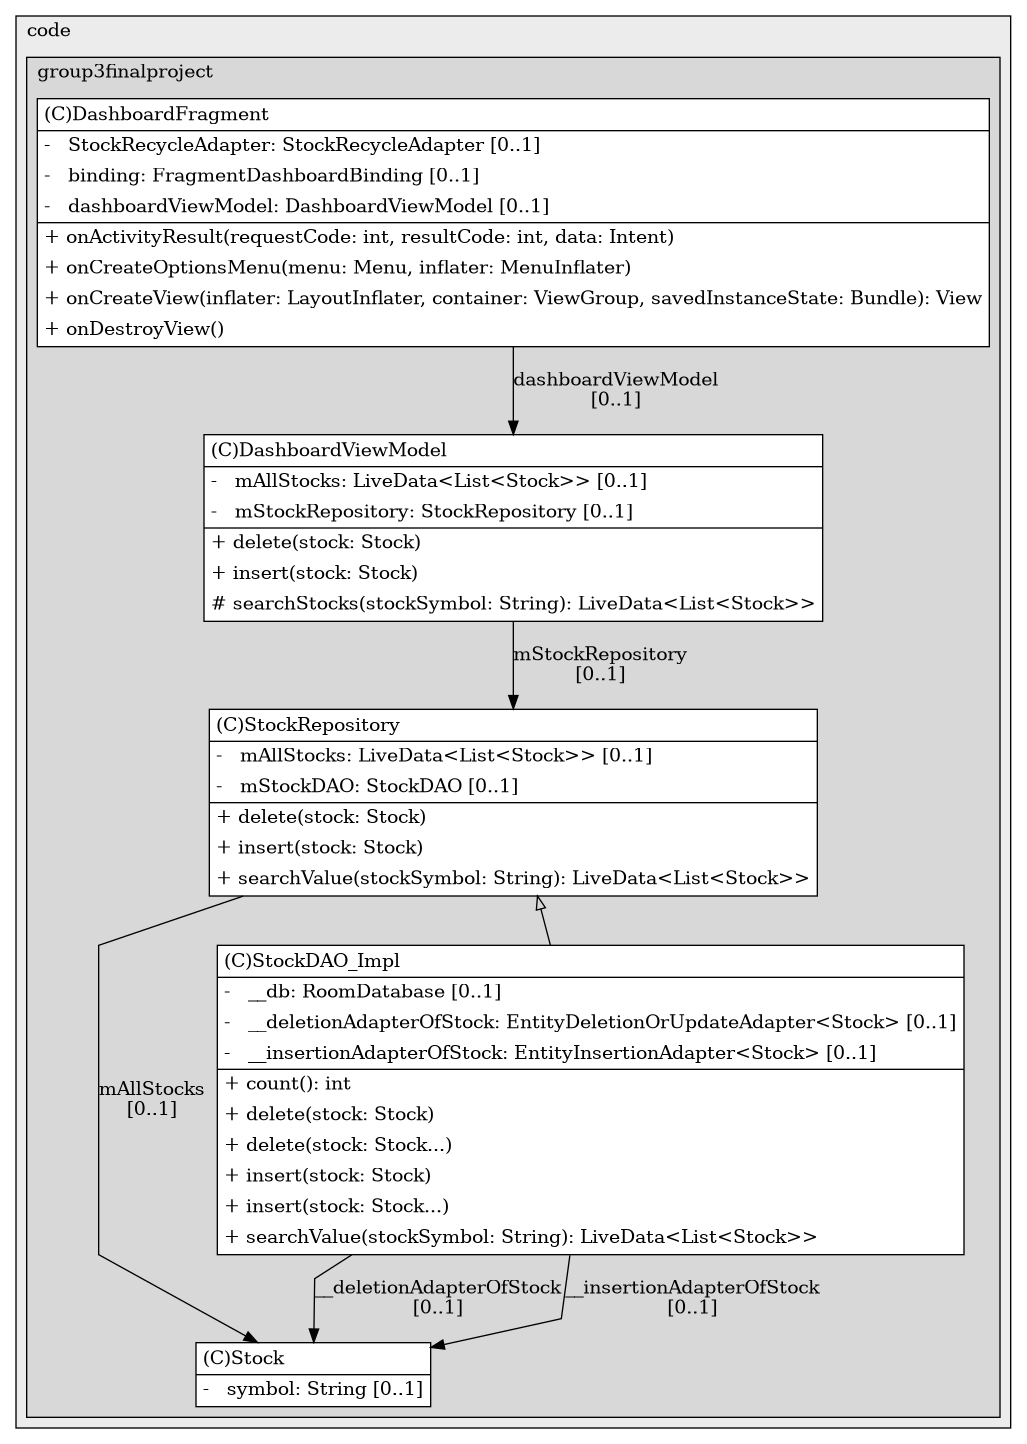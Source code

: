 @startuml

/' diagram meta data start
config=StructureConfiguration;
{
  "projectClassification": {
    "searchMode": "OpenProject", // OpenProject, AllProjects
    "includedProjects": "",
    "pathEndKeywords": "*.impl",
    "isClientPath": "",
    "isClientName": "",
    "isTestPath": "",
    "isTestName": "",
    "isMappingPath": "",
    "isMappingName": "",
    "isDataAccessPath": "",
    "isDataAccessName": "",
    "isDataStructurePath": "",
    "isDataStructureName": "",
    "isInterfaceStructuresPath": "",
    "isInterfaceStructuresName": "",
    "isEntryPointPath": "",
    "isEntryPointName": ""
  },
  "graphRestriction": {
    "classPackageExcludeFilter": "",
    "classPackageIncludeFilter": "",
    "classNameExcludeFilter": "",
    "classNameIncludeFilter": "",
    "methodNameExcludeFilter": "",
    "methodNameIncludeFilter": "",
    "removeByInheritance": "", // inheritance/annotation based filtering is done in a second step
    "removeByAnnotation": "",
    "removeByClassPackage": "", // cleanup the graph after inheritance/annotation based filtering is done
    "removeByClassName": "",
    "cutMappings": false,
    "cutEnum": true,
    "cutTests": true,
    "cutClient": true,
    "cutDataAccess": false,
    "cutInterfaceStructures": false,
    "cutDataStructures": false,
    "cutGetterAndSetter": true,
    "cutConstructors": true
  },
  "graphTraversal": {
    "forwardDepth": 6,
    "backwardDepth": 6,
    "classPackageExcludeFilter": "",
    "classPackageIncludeFilter": "",
    "classNameExcludeFilter": "",
    "classNameIncludeFilter": "",
    "methodNameExcludeFilter": "",
    "methodNameIncludeFilter": "",
    "hideMappings": false,
    "hideDataStructures": false,
    "hidePrivateMethods": true,
    "hideInterfaceCalls": true, // indirection: implementation -> interface (is hidden) -> implementation
    "onlyShowApplicationEntryPoints": false // root node is included
  },
  "details": {
    "aggregation": "GroupByClass", // ByClass, GroupByClass, None
    "showClassGenericTypes": true,
    "showMethods": true,
    "showMethodParameterNames": true,
    "showMethodParameterTypes": true,
    "showMethodReturnType": true,
    "showPackageLevels": 2,
    "showDetailedClassStructure": true
  },
  "rootClass": "com.code.group3finalproject.db.dao.StockRepository"
}
diagram meta data end '/



digraph g {
    rankdir="TB"
    splines=polyline
    

'nodes 
subgraph cluster_3059181 { 
   	label=code
	labeljust=l
	fillcolor="#ececec"
	style=filled
   
   subgraph cluster_2013106664 { 
   	label=group3finalproject
	labeljust=l
	fillcolor="#d8d8d8"
	style=filled
   
   DashboardFragment1833276445[
	label=<<TABLE BORDER="1" CELLBORDER="0" CELLPADDING="4" CELLSPACING="0">
<TR><TD ALIGN="LEFT" >(C)DashboardFragment</TD></TR>
<HR/>
<TR><TD ALIGN="LEFT" >-   StockRecycleAdapter: StockRecycleAdapter [0..1]</TD></TR>
<TR><TD ALIGN="LEFT" >-   binding: FragmentDashboardBinding [0..1]</TD></TR>
<TR><TD ALIGN="LEFT" >-   dashboardViewModel: DashboardViewModel [0..1]</TD></TR>
<HR/>
<TR><TD ALIGN="LEFT" >+ onActivityResult(requestCode: int, resultCode: int, data: Intent)</TD></TR>
<TR><TD ALIGN="LEFT" >+ onCreateOptionsMenu(menu: Menu, inflater: MenuInflater)</TD></TR>
<TR><TD ALIGN="LEFT" >+ onCreateView(inflater: LayoutInflater, container: ViewGroup, savedInstanceState: Bundle): View</TD></TR>
<TR><TD ALIGN="LEFT" >+ onDestroyView()</TD></TR>
</TABLE>>
	style=filled
	margin=0
	shape=plaintext
	fillcolor="#FFFFFF"
];

DashboardViewModel1833276445[
	label=<<TABLE BORDER="1" CELLBORDER="0" CELLPADDING="4" CELLSPACING="0">
<TR><TD ALIGN="LEFT" >(C)DashboardViewModel</TD></TR>
<HR/>
<TR><TD ALIGN="LEFT" >-   mAllStocks: LiveData&lt;List&lt;Stock&gt;&gt; [0..1]</TD></TR>
<TR><TD ALIGN="LEFT" >-   mStockRepository: StockRepository [0..1]</TD></TR>
<HR/>
<TR><TD ALIGN="LEFT" >+ delete(stock: Stock)</TD></TR>
<TR><TD ALIGN="LEFT" >+ insert(stock: Stock)</TD></TR>
<TR><TD ALIGN="LEFT" ># searchStocks(stockSymbol: String): LiveData&lt;List&lt;Stock&gt;&gt;</TD></TR>
</TABLE>>
	style=filled
	margin=0
	shape=plaintext
	fillcolor="#FFFFFF"
];

Stock863291492[
	label=<<TABLE BORDER="1" CELLBORDER="0" CELLPADDING="4" CELLSPACING="0">
<TR><TD ALIGN="LEFT" >(C)Stock</TD></TR>
<HR/>
<TR><TD ALIGN="LEFT" >-   symbol: String [0..1]</TD></TR>
</TABLE>>
	style=filled
	margin=0
	shape=plaintext
	fillcolor="#FFFFFF"
];

StockDAO_Impl1943224517[
	label=<<TABLE BORDER="1" CELLBORDER="0" CELLPADDING="4" CELLSPACING="0">
<TR><TD ALIGN="LEFT" >(C)StockDAO_Impl</TD></TR>
<HR/>
<TR><TD ALIGN="LEFT" >-   __db: RoomDatabase [0..1]</TD></TR>
<TR><TD ALIGN="LEFT" >-   __deletionAdapterOfStock: EntityDeletionOrUpdateAdapter&lt;Stock&gt; [0..1]</TD></TR>
<TR><TD ALIGN="LEFT" >-   __insertionAdapterOfStock: EntityInsertionAdapter&lt;Stock&gt; [0..1]</TD></TR>
<HR/>
<TR><TD ALIGN="LEFT" >+ count(): int</TD></TR>
<TR><TD ALIGN="LEFT" >+ delete(stock: Stock)</TD></TR>
<TR><TD ALIGN="LEFT" >+ delete(stock: Stock...)</TD></TR>
<TR><TD ALIGN="LEFT" >+ insert(stock: Stock)</TD></TR>
<TR><TD ALIGN="LEFT" >+ insert(stock: Stock...)</TD></TR>
<TR><TD ALIGN="LEFT" >+ searchValue(stockSymbol: String): LiveData&lt;List&lt;Stock&gt;&gt;</TD></TR>
</TABLE>>
	style=filled
	margin=0
	shape=plaintext
	fillcolor="#FFFFFF"
];

StockRepository1943224517[
	label=<<TABLE BORDER="1" CELLBORDER="0" CELLPADDING="4" CELLSPACING="0">
<TR><TD ALIGN="LEFT" >(C)StockRepository</TD></TR>
<HR/>
<TR><TD ALIGN="LEFT" >-   mAllStocks: LiveData&lt;List&lt;Stock&gt;&gt; [0..1]</TD></TR>
<TR><TD ALIGN="LEFT" >-   mStockDAO: StockDAO [0..1]</TD></TR>
<HR/>
<TR><TD ALIGN="LEFT" >+ delete(stock: Stock)</TD></TR>
<TR><TD ALIGN="LEFT" >+ insert(stock: Stock)</TD></TR>
<TR><TD ALIGN="LEFT" >+ searchValue(stockSymbol: String): LiveData&lt;List&lt;Stock&gt;&gt;</TD></TR>
</TABLE>>
	style=filled
	margin=0
	shape=plaintext
	fillcolor="#FFFFFF"
];
} 
} 

'edges    
DashboardFragment1833276445 -> DashboardViewModel1833276445[label="dashboardViewModel
[0..1]"];
DashboardViewModel1833276445 -> StockRepository1943224517[label="mStockRepository
[0..1]"];
StockDAO_Impl1943224517 -> Stock863291492[label="__deletionAdapterOfStock
[0..1]"];
StockDAO_Impl1943224517 -> Stock863291492[label="__insertionAdapterOfStock
[0..1]"];
StockRepository1943224517 -> Stock863291492[label="mAllStocks
[0..1]"];
StockRepository1943224517 -> StockDAO_Impl1943224517[arrowhead=none, arrowtail=empty, dir=both];
    
}
@enduml